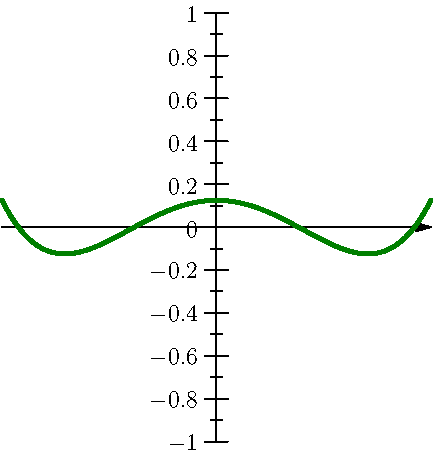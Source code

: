 size(8cm);

import graph;

real f( real x) {
  return x^4 -x^2 +1/8;
}

xaxis(-1,1,Arrow);
yaxis(-1,1,Ticks);

draw(graph(f,-1, 1), deepgreen+2);
